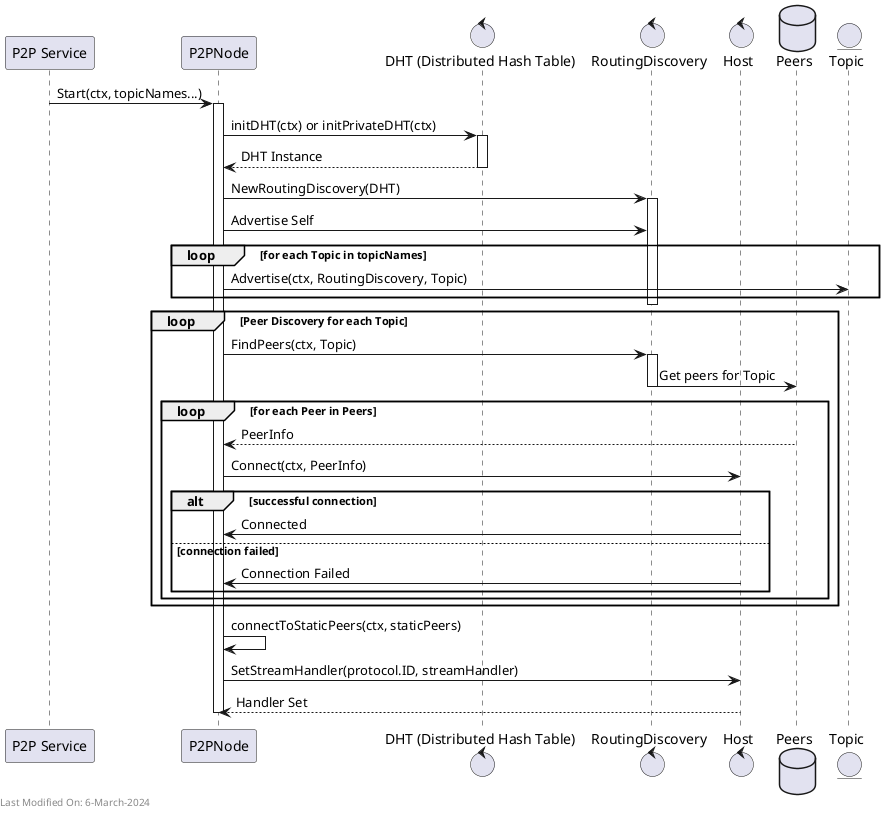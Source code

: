 @startuml
participant "P2P Service" as Node
participant "P2PNode" as P2PNode
control "DHT (Distributed Hash Table)" as DHT
control "RoutingDiscovery" as RoutingDiscovery
control "Host" as Host
database "Peers" as Peers
entity "Topic" as Topic

Node -> P2PNode: Start(ctx, topicNames...)
activate P2PNode

P2PNode -> DHT: initDHT(ctx) or initPrivateDHT(ctx)
activate DHT
DHT --> P2PNode: DHT Instance
deactivate DHT

P2PNode -> RoutingDiscovery: NewRoutingDiscovery(DHT)
activate RoutingDiscovery

P2PNode -> RoutingDiscovery: Advertise Self
loop for each Topic in topicNames
    P2PNode -> Topic: Advertise(ctx, RoutingDiscovery, Topic)
end
deactivate RoutingDiscovery

loop Peer Discovery for each Topic
    P2PNode -> RoutingDiscovery: FindPeers(ctx, Topic)
    activate RoutingDiscovery
    RoutingDiscovery -> Peers: Get peers for Topic
    deactivate RoutingDiscovery
    loop for each Peer in Peers
        Peers --> P2PNode: PeerInfo
        P2PNode -> Host: Connect(ctx, PeerInfo)
        alt successful connection
            Host -> P2PNode: Connected
        else connection failed
            Host -> P2PNode: Connection Failed
        end
    end
end

P2PNode -> P2PNode: connectToStaticPeers(ctx, staticPeers)

P2PNode -> Host: SetStreamHandler(protocol.ID, streamHandler)
Host --> P2PNode: Handler Set

deactivate P2PNode
left footer Last Modified On: 6-March-2024

@enduml
